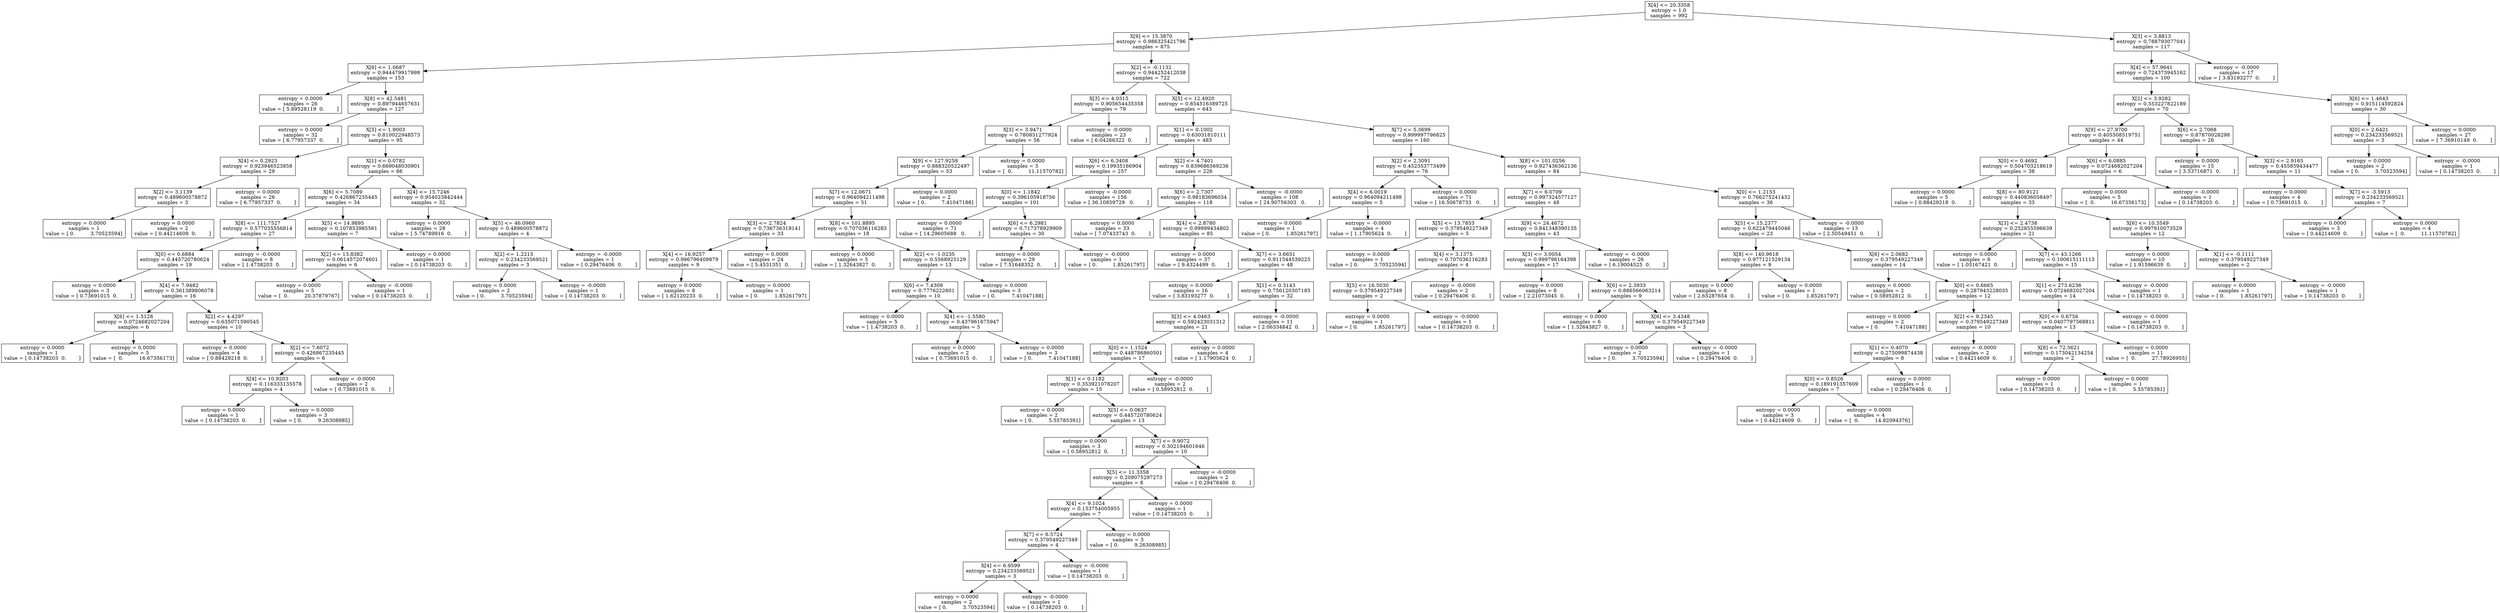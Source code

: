 digraph Tree {
0 [label="X[4] <= 20.3358\nentropy = 1.0\nsamples = 992", shape="box"] ;
1 [label="X[9] <= 15.3870\nentropy = 0.986325421796\nsamples = 875", shape="box"] ;
0 -> 1 ;
2 [label="X[6] <= 1.0687\nentropy = 0.944479917998\nsamples = 153", shape="box"] ;
1 -> 2 ;
3 [label="entropy = 0.0000\nsamples = 26\nvalue = [ 5.89528119  0.        ]", shape="box"] ;
2 -> 3 ;
4 [label="X[8] <= 42.5481\nentropy = 0.897944657631\nsamples = 127", shape="box"] ;
2 -> 4 ;
5 [label="entropy = 0.0000\nsamples = 32\nvalue = [ 6.77957337  0.        ]", shape="box"] ;
4 -> 5 ;
6 [label="X[5] <= 1.9003\nentropy = 0.810022948573\nsamples = 95", shape="box"] ;
4 -> 6 ;
7 [label="X[4] <= 0.2923\nentropy = 0.923946523858\nsamples = 29", shape="box"] ;
6 -> 7 ;
8 [label="X[2] <= 3.1139\nentropy = 0.489600578872\nsamples = 3", shape="box"] ;
7 -> 8 ;
9 [label="entropy = 0.0000\nsamples = 1\nvalue = [ 0.          3.70523594]", shape="box"] ;
8 -> 9 ;
10 [label="entropy = 0.0000\nsamples = 2\nvalue = [ 0.44214609  0.        ]", shape="box"] ;
8 -> 10 ;
11 [label="entropy = 0.0000\nsamples = 26\nvalue = [ 6.77957337  0.        ]", shape="box"] ;
7 -> 11 ;
12 [label="X[1] <= 0.0782\nentropy = 0.669048030901\nsamples = 66", shape="box"] ;
6 -> 12 ;
13 [label="X[6] <= 5.7089\nentropy = 0.426867235445\nsamples = 34", shape="box"] ;
12 -> 13 ;
14 [label="X[8] <= 111.7527\nentropy = 0.577035556814\nsamples = 27", shape="box"] ;
13 -> 14 ;
15 [label="X[0] <= 0.6884\nentropy = 0.445720780624\nsamples = 19", shape="box"] ;
14 -> 15 ;
16 [label="entropy = 0.0000\nsamples = 3\nvalue = [ 0.73691015  0.        ]", shape="box"] ;
15 -> 16 ;
17 [label="X[4] <= 7.9482\nentropy = 0.361389806078\nsamples = 16", shape="box"] ;
15 -> 17 ;
18 [label="X[6] <= 1.5128\nentropy = 0.0724682027204\nsamples = 6", shape="box"] ;
17 -> 18 ;
19 [label="entropy = 0.0000\nsamples = 1\nvalue = [ 0.14738203  0.        ]", shape="box"] ;
18 -> 19 ;
20 [label="entropy = 0.0000\nsamples = 5\nvalue = [  0.          16.67356173]", shape="box"] ;
18 -> 20 ;
21 [label="X[2] <= 4.4297\nentropy = 0.635071590545\nsamples = 10", shape="box"] ;
17 -> 21 ;
22 [label="entropy = 0.0000\nsamples = 4\nvalue = [ 0.88429218  0.        ]", shape="box"] ;
21 -> 22 ;
23 [label="X[2] <= 7.6072\nentropy = 0.426867235445\nsamples = 6", shape="box"] ;
21 -> 23 ;
24 [label="X[4] <= 10.9203\nentropy = 0.116333135578\nsamples = 4", shape="box"] ;
23 -> 24 ;
25 [label="entropy = 0.0000\nsamples = 1\nvalue = [ 0.14738203  0.        ]", shape="box"] ;
24 -> 25 ;
26 [label="entropy = 0.0000\nsamples = 3\nvalue = [ 0.          9.26308985]", shape="box"] ;
24 -> 26 ;
27 [label="entropy = -0.0000\nsamples = 2\nvalue = [ 0.73691015  0.        ]", shape="box"] ;
23 -> 27 ;
28 [label="entropy = -0.0000\nsamples = 8\nvalue = [ 1.4738203  0.       ]", shape="box"] ;
14 -> 28 ;
29 [label="X[5] <= 14.9895\nentropy = 0.107853985561\nsamples = 7", shape="box"] ;
13 -> 29 ;
30 [label="X[2] <= 13.8382\nentropy = 0.0614572074601\nsamples = 6", shape="box"] ;
29 -> 30 ;
31 [label="entropy = 0.0000\nsamples = 5\nvalue = [  0.          20.37879767]", shape="box"] ;
30 -> 31 ;
32 [label="entropy = -0.0000\nsamples = 1\nvalue = [ 0.14738203  0.        ]", shape="box"] ;
30 -> 32 ;
33 [label="entropy = 0.0000\nsamples = 1\nvalue = [ 0.14738203  0.        ]", shape="box"] ;
29 -> 33 ;
34 [label="X[4] <= 15.7246\nentropy = 0.954023842444\nsamples = 32", shape="box"] ;
12 -> 34 ;
35 [label="entropy = 0.0000\nsamples = 28\nvalue = [ 5.74789916  0.        ]", shape="box"] ;
34 -> 35 ;
36 [label="X[5] <= 46.0960\nentropy = 0.489600578872\nsamples = 4", shape="box"] ;
34 -> 36 ;
37 [label="X[2] <= 1.2215\nentropy = 0.234233569521\nsamples = 3", shape="box"] ;
36 -> 37 ;
38 [label="entropy = 0.0000\nsamples = 2\nvalue = [ 0.          3.70523594]", shape="box"] ;
37 -> 38 ;
39 [label="entropy = -0.0000\nsamples = 1\nvalue = [ 0.14738203  0.        ]", shape="box"] ;
37 -> 39 ;
40 [label="entropy = -0.0000\nsamples = 1\nvalue = [ 0.29476406  0.        ]", shape="box"] ;
36 -> 40 ;
41 [label="X[2] <= -0.1132\nentropy = 0.944252412038\nsamples = 722", shape="box"] ;
1 -> 41 ;
42 [label="X[3] <= 4.0315\nentropy = 0.905654435358\nsamples = 79", shape="box"] ;
41 -> 42 ;
43 [label="X[3] <= 3.9471\nentropy = 0.780851277924\nsamples = 56", shape="box"] ;
42 -> 43 ;
44 [label="X[9] <= 127.9258\nentropy = 0.888320522497\nsamples = 53", shape="box"] ;
43 -> 44 ;
45 [label="X[7] <= 12.0671\nentropy = 0.964094211498\nsamples = 51", shape="box"] ;
44 -> 45 ;
46 [label="X[3] <= 2.7824\nentropy = 0.736736319141\nsamples = 33", shape="box"] ;
45 -> 46 ;
47 [label="X[4] <= 16.9257\nentropy = 0.996796409879\nsamples = 9", shape="box"] ;
46 -> 47 ;
48 [label="entropy = 0.0000\nsamples = 8\nvalue = [ 1.62120233  0.        ]", shape="box"] ;
47 -> 48 ;
49 [label="entropy = 0.0000\nsamples = 1\nvalue = [ 0.          1.85261797]", shape="box"] ;
47 -> 49 ;
50 [label="entropy = 0.0000\nsamples = 24\nvalue = [ 5.4531351  0.       ]", shape="box"] ;
46 -> 50 ;
51 [label="X[8] <= 101.8895\nentropy = 0.707036116283\nsamples = 18", shape="box"] ;
45 -> 51 ;
52 [label="entropy = 0.0000\nsamples = 5\nvalue = [ 1.32643827  0.        ]", shape="box"] ;
51 -> 52 ;
53 [label="X[2] <= -1.0235\nentropy = 0.5568925129\nsamples = 13", shape="box"] ;
51 -> 53 ;
54 [label="X[6] <= 7.4309\nentropy = 0.7776222601\nsamples = 10", shape="box"] ;
53 -> 54 ;
55 [label="entropy = 0.0000\nsamples = 5\nvalue = [ 1.4738203  0.       ]", shape="box"] ;
54 -> 55 ;
56 [label="X[4] <= -1.5580\nentropy = 0.437961675947\nsamples = 5", shape="box"] ;
54 -> 56 ;
57 [label="entropy = 0.0000\nsamples = 2\nvalue = [ 0.73691015  0.        ]", shape="box"] ;
56 -> 57 ;
58 [label="entropy = 0.0000\nsamples = 3\nvalue = [ 0.          7.41047188]", shape="box"] ;
56 -> 58 ;
59 [label="entropy = 0.0000\nsamples = 3\nvalue = [ 0.          7.41047188]", shape="box"] ;
53 -> 59 ;
60 [label="entropy = 0.0000\nsamples = 2\nvalue = [ 0.          7.41047188]", shape="box"] ;
44 -> 60 ;
61 [label="entropy = 0.0000\nsamples = 3\nvalue = [  0.          11.11570782]", shape="box"] ;
43 -> 61 ;
62 [label="entropy = -0.0000\nsamples = 23\nvalue = [ 6.04266322  0.        ]", shape="box"] ;
42 -> 62 ;
63 [label="X[5] <= 12.4920\nentropy = 0.854516389725\nsamples = 643", shape="box"] ;
41 -> 63 ;
64 [label="X[1] <= 0.1002\nentropy = 0.63031810111\nsamples = 483", shape="box"] ;
63 -> 64 ;
65 [label="X[6] <= 6.3408\nentropy = 0.19935166904\nsamples = 257", shape="box"] ;
64 -> 65 ;
66 [label="X[0] <= 1.1842\nentropy = 0.396105918756\nsamples = 101", shape="box"] ;
65 -> 66 ;
67 [label="entropy = 0.0000\nsamples = 71\nvalue = [ 14.29605688   0.        ]", shape="box"] ;
66 -> 67 ;
68 [label="X[6] <= 6.2981\nentropy = 0.717378929909\nsamples = 30", shape="box"] ;
66 -> 68 ;
69 [label="entropy = 0.0000\nsamples = 29\nvalue = [ 7.51648352  0.        ]", shape="box"] ;
68 -> 69 ;
70 [label="entropy = -0.0000\nsamples = 1\nvalue = [ 0.          1.85261797]", shape="box"] ;
68 -> 70 ;
71 [label="entropy = -0.0000\nsamples = 156\nvalue = [ 36.10859729   0.        ]", shape="box"] ;
65 -> 71 ;
72 [label="X[2] <= 4.7401\nentropy = 0.839686569236\nsamples = 226", shape="box"] ;
64 -> 72 ;
73 [label="X[6] <= 2.7307\nentropy = 0.98183696034\nsamples = 118", shape="box"] ;
72 -> 73 ;
74 [label="entropy = 0.0000\nsamples = 33\nvalue = [ 7.07433743  0.        ]", shape="box"] ;
73 -> 74 ;
75 [label="X[4] <= 2.8780\nentropy = 0.99999434802\nsamples = 85", shape="box"] ;
73 -> 75 ;
76 [label="entropy = 0.0000\nsamples = 37\nvalue = [ 9.4324499  0.       ]", shape="box"] ;
75 -> 76 ;
77 [label="X[7] <= 3.6651\nentropy = 0.911544539225\nsamples = 48", shape="box"] ;
75 -> 77 ;
78 [label="entropy = 0.0000\nsamples = 16\nvalue = [ 3.83193277  0.        ]", shape="box"] ;
77 -> 78 ;
79 [label="X[1] <= 0.3143\nentropy = 0.756120307185\nsamples = 32", shape="box"] ;
77 -> 79 ;
80 [label="X[3] <= 4.0463\nentropy = 0.592423031312\nsamples = 21", shape="box"] ;
79 -> 80 ;
81 [label="X[0] <= 1.1524\nentropy = 0.448786860501\nsamples = 17", shape="box"] ;
80 -> 81 ;
82 [label="X[1] <= 0.1182\nentropy = 0.353921078207\nsamples = 15", shape="box"] ;
81 -> 82 ;
83 [label="entropy = 0.0000\nsamples = 2\nvalue = [ 0.          5.55785391]", shape="box"] ;
82 -> 83 ;
84 [label="X[5] <= 0.0637\nentropy = 0.445720780624\nsamples = 13", shape="box"] ;
82 -> 84 ;
85 [label="entropy = 0.0000\nsamples = 3\nvalue = [ 0.58952812  0.        ]", shape="box"] ;
84 -> 85 ;
86 [label="X[7] <= 9.9072\nentropy = 0.302194601646\nsamples = 10", shape="box"] ;
84 -> 86 ;
87 [label="X[5] <= 11.3358\nentropy = 0.209075297273\nsamples = 8", shape="box"] ;
86 -> 87 ;
88 [label="X[4] <= 9.1024\nentropy = 0.153754005955\nsamples = 7", shape="box"] ;
87 -> 88 ;
89 [label="X[7] <= 6.5724\nentropy = 0.379549227349\nsamples = 4", shape="box"] ;
88 -> 89 ;
90 [label="X[4] <= 6.9599\nentropy = 0.234233569521\nsamples = 3", shape="box"] ;
89 -> 90 ;
91 [label="entropy = 0.0000\nsamples = 2\nvalue = [ 0.          3.70523594]", shape="box"] ;
90 -> 91 ;
92 [label="entropy = -0.0000\nsamples = 1\nvalue = [ 0.14738203  0.        ]", shape="box"] ;
90 -> 92 ;
93 [label="entropy = -0.0000\nsamples = 1\nvalue = [ 0.14738203  0.        ]", shape="box"] ;
89 -> 93 ;
94 [label="entropy = 0.0000\nsamples = 3\nvalue = [ 0.          9.26308985]", shape="box"] ;
88 -> 94 ;
95 [label="entropy = 0.0000\nsamples = 1\nvalue = [ 0.14738203  0.        ]", shape="box"] ;
87 -> 95 ;
96 [label="entropy = -0.0000\nsamples = 2\nvalue = [ 0.29476406  0.        ]", shape="box"] ;
86 -> 96 ;
97 [label="entropy = -0.0000\nsamples = 2\nvalue = [ 0.58952812  0.        ]", shape="box"] ;
81 -> 97 ;
98 [label="entropy = 0.0000\nsamples = 4\nvalue = [ 1.17905624  0.        ]", shape="box"] ;
80 -> 98 ;
99 [label="entropy = -0.0000\nsamples = 11\nvalue = [ 2.06334842  0.        ]", shape="box"] ;
79 -> 99 ;
100 [label="entropy = -0.0000\nsamples = 108\nvalue = [ 24.90756303   0.        ]", shape="box"] ;
72 -> 100 ;
101 [label="X[7] <= 5.3699\nentropy = 0.999997796825\nsamples = 160", shape="box"] ;
63 -> 101 ;
102 [label="X[2] <= 2.3091\nentropy = 0.452353773499\nsamples = 76", shape="box"] ;
101 -> 102 ;
103 [label="X[4] <= 6.0019\nentropy = 0.964094211498\nsamples = 5", shape="box"] ;
102 -> 103 ;
104 [label="entropy = 0.0000\nsamples = 1\nvalue = [ 0.          1.85261797]", shape="box"] ;
103 -> 104 ;
105 [label="entropy = -0.0000\nsamples = 4\nvalue = [ 1.17905624  0.        ]", shape="box"] ;
103 -> 105 ;
106 [label="entropy = 0.0000\nsamples = 71\nvalue = [ 16.50678733   0.        ]", shape="box"] ;
102 -> 106 ;
107 [label="X[8] <= 101.0256\nentropy = 0.927436362136\nsamples = 84", shape="box"] ;
101 -> 107 ;
108 [label="X[7] <= 6.0709\nentropy = 0.997324577127\nsamples = 48", shape="box"] ;
107 -> 108 ;
109 [label="X[5] <= 13.7853\nentropy = 0.379549227349\nsamples = 5", shape="box"] ;
108 -> 109 ;
110 [label="entropy = 0.0000\nsamples = 1\nvalue = [ 0.          3.70523594]", shape="box"] ;
109 -> 110 ;
111 [label="X[4] <= 3.1375\nentropy = 0.707036116283\nsamples = 4", shape="box"] ;
109 -> 111 ;
112 [label="X[5] <= 16.5030\nentropy = 0.379549227349\nsamples = 2", shape="box"] ;
111 -> 112 ;
113 [label="entropy = 0.0000\nsamples = 1\nvalue = [ 0.          1.85261797]", shape="box"] ;
112 -> 113 ;
114 [label="entropy = -0.0000\nsamples = 1\nvalue = [ 0.14738203  0.        ]", shape="box"] ;
112 -> 114 ;
115 [label="entropy = -0.0000\nsamples = 2\nvalue = [ 0.29476406  0.        ]", shape="box"] ;
111 -> 115 ;
116 [label="X[9] <= 24.4672\nentropy = 0.841348390135\nsamples = 43", shape="box"] ;
108 -> 116 ;
117 [label="X[3] <= 3.0054\nentropy = 0.999796164398\nsamples = 17", shape="box"] ;
116 -> 117 ;
118 [label="entropy = 0.0000\nsamples = 8\nvalue = [ 2.21073045  0.        ]", shape="box"] ;
117 -> 118 ;
119 [label="X[6] <= 2.3933\nentropy = 0.886566063214\nsamples = 9", shape="box"] ;
117 -> 119 ;
120 [label="entropy = 0.0000\nsamples = 6\nvalue = [ 1.32643827  0.        ]", shape="box"] ;
119 -> 120 ;
121 [label="X[6] <= 3.4348\nentropy = 0.379549227349\nsamples = 3", shape="box"] ;
119 -> 121 ;
122 [label="entropy = 0.0000\nsamples = 2\nvalue = [ 0.          3.70523594]", shape="box"] ;
121 -> 122 ;
123 [label="entropy = -0.0000\nsamples = 1\nvalue = [ 0.29476406  0.        ]", shape="box"] ;
121 -> 123 ;
124 [label="entropy = -0.0000\nsamples = 26\nvalue = [ 6.19004525  0.        ]", shape="box"] ;
116 -> 124 ;
125 [label="X[0] <= 1.2153\nentropy = 0.766275241432\nsamples = 36", shape="box"] ;
107 -> 125 ;
126 [label="X[5] <= 15.2377\nentropy = 0.622479445046\nsamples = 23", shape="box"] ;
125 -> 126 ;
127 [label="X[8] <= 140.9618\nentropy = 0.977121529134\nsamples = 9", shape="box"] ;
126 -> 127 ;
128 [label="entropy = 0.0000\nsamples = 8\nvalue = [ 2.65287654  0.        ]", shape="box"] ;
127 -> 128 ;
129 [label="entropy = 0.0000\nsamples = 1\nvalue = [ 0.          1.85261797]", shape="box"] ;
127 -> 129 ;
130 [label="X[6] <= 2.0682\nentropy = 0.379549227349\nsamples = 14", shape="box"] ;
126 -> 130 ;
131 [label="entropy = 0.0000\nsamples = 2\nvalue = [ 0.58952812  0.        ]", shape="box"] ;
130 -> 131 ;
132 [label="X[0] <= 0.6665\nentropy = 0.287943228035\nsamples = 12", shape="box"] ;
130 -> 132 ;
133 [label="entropy = 0.0000\nsamples = 2\nvalue = [ 0.          7.41047188]", shape="box"] ;
132 -> 133 ;
134 [label="X[2] <= 9.2345\nentropy = 0.379549227349\nsamples = 10", shape="box"] ;
132 -> 134 ;
135 [label="X[1] <= 0.4070\nentropy = 0.275099874438\nsamples = 8", shape="box"] ;
134 -> 135 ;
136 [label="X[0] <= 0.8526\nentropy = 0.189191357609\nsamples = 7", shape="box"] ;
135 -> 136 ;
137 [label="entropy = 0.0000\nsamples = 3\nvalue = [ 0.44214609  0.        ]", shape="box"] ;
136 -> 137 ;
138 [label="entropy = 0.0000\nsamples = 4\nvalue = [  0.          14.82094376]", shape="box"] ;
136 -> 138 ;
139 [label="entropy = 0.0000\nsamples = 1\nvalue = [ 0.29476406  0.        ]", shape="box"] ;
135 -> 139 ;
140 [label="entropy = -0.0000\nsamples = 2\nvalue = [ 0.44214609  0.        ]", shape="box"] ;
134 -> 140 ;
141 [label="entropy = -0.0000\nsamples = 13\nvalue = [ 2.50549451  0.        ]", shape="box"] ;
125 -> 141 ;
142 [label="X[3] <= 3.8813\nentropy = 0.788793077041\nsamples = 117", shape="box"] ;
0 -> 142 ;
143 [label="X[4] <= 57.9641\nentropy = 0.724373945162\nsamples = 100", shape="box"] ;
142 -> 143 ;
144 [label="X[2] <= 3.9282\nentropy = 0.553227822189\nsamples = 70", shape="box"] ;
143 -> 144 ;
145 [label="X[9] <= 27.9700\nentropy = 0.405508519751\nsamples = 44", shape="box"] ;
144 -> 145 ;
146 [label="X[0] <= 0.4692\nentropy = 0.504703218619\nsamples = 38", shape="box"] ;
145 -> 146 ;
147 [label="entropy = 0.0000\nsamples = 5\nvalue = [ 0.88429218  0.        ]", shape="box"] ;
146 -> 147 ;
148 [label="X[8] <= 80.9121\nentropy = 0.440836058497\nsamples = 33", shape="box"] ;
146 -> 148 ;
149 [label="X[3] <= 2.4738\nentropy = 0.252855596639\nsamples = 21", shape="box"] ;
148 -> 149 ;
150 [label="entropy = 0.0000\nsamples = 6\nvalue = [ 1.03167421  0.        ]", shape="box"] ;
149 -> 150 ;
151 [label="X[7] <= 43.1266\nentropy = 0.100615111113\nsamples = 15", shape="box"] ;
149 -> 151 ;
152 [label="X[1] <= 273.6236\nentropy = 0.0724682027204\nsamples = 14", shape="box"] ;
151 -> 152 ;
153 [label="X[0] <= 0.6756\nentropy = 0.0407797568811\nsamples = 13", shape="box"] ;
152 -> 153 ;
154 [label="X[8] <= 72.5621\nentropy = 0.173042134254\nsamples = 2", shape="box"] ;
153 -> 154 ;
155 [label="entropy = 0.0000\nsamples = 1\nvalue = [ 0.14738203  0.        ]", shape="box"] ;
154 -> 155 ;
156 [label="entropy = 0.0000\nsamples = 1\nvalue = [ 0.          5.55785391]", shape="box"] ;
154 -> 156 ;
157 [label="entropy = 0.0000\nsamples = 11\nvalue = [  0.          27.78926955]", shape="box"] ;
153 -> 157 ;
158 [label="entropy = -0.0000\nsamples = 1\nvalue = [ 0.14738203  0.        ]", shape="box"] ;
152 -> 158 ;
159 [label="entropy = -0.0000\nsamples = 1\nvalue = [ 0.14738203  0.        ]", shape="box"] ;
151 -> 159 ;
160 [label="X[6] <= 10.3549\nentropy = 0.997910073529\nsamples = 12", shape="box"] ;
148 -> 160 ;
161 [label="entropy = 0.0000\nsamples = 10\nvalue = [ 1.91596639  0.        ]", shape="box"] ;
160 -> 161 ;
162 [label="X[1] <= -0.1111\nentropy = 0.379549227349\nsamples = 2", shape="box"] ;
160 -> 162 ;
163 [label="entropy = 0.0000\nsamples = 1\nvalue = [ 0.          1.85261797]", shape="box"] ;
162 -> 163 ;
164 [label="entropy = -0.0000\nsamples = 1\nvalue = [ 0.14738203  0.        ]", shape="box"] ;
162 -> 164 ;
165 [label="X[6] <= 6.0885\nentropy = 0.0724682027204\nsamples = 6", shape="box"] ;
145 -> 165 ;
166 [label="entropy = 0.0000\nsamples = 5\nvalue = [  0.          16.67356173]", shape="box"] ;
165 -> 166 ;
167 [label="entropy = -0.0000\nsamples = 1\nvalue = [ 0.14738203  0.        ]", shape="box"] ;
165 -> 167 ;
168 [label="X[6] <= 2.7068\nentropy = 0.87870028298\nsamples = 26", shape="box"] ;
144 -> 168 ;
169 [label="entropy = 0.0000\nsamples = 15\nvalue = [ 3.53716871  0.        ]", shape="box"] ;
168 -> 169 ;
170 [label="X[3] <= 2.9165\nentropy = 0.455859434477\nsamples = 11", shape="box"] ;
168 -> 170 ;
171 [label="entropy = 0.0000\nsamples = 4\nvalue = [ 0.73691015  0.        ]", shape="box"] ;
170 -> 171 ;
172 [label="X[7] <= -3.5913\nentropy = 0.234233569521\nsamples = 7", shape="box"] ;
170 -> 172 ;
173 [label="entropy = 0.0000\nsamples = 3\nvalue = [ 0.44214609  0.        ]", shape="box"] ;
172 -> 173 ;
174 [label="entropy = 0.0000\nsamples = 4\nvalue = [  0.          11.11570782]", shape="box"] ;
172 -> 174 ;
175 [label="X[6] <= 1.4643\nentropy = 0.915114592824\nsamples = 30", shape="box"] ;
143 -> 175 ;
176 [label="X[0] <= 2.6421\nentropy = 0.234233569521\nsamples = 3", shape="box"] ;
175 -> 176 ;
177 [label="entropy = 0.0000\nsamples = 2\nvalue = [ 0.          3.70523594]", shape="box"] ;
176 -> 177 ;
178 [label="entropy = -0.0000\nsamples = 1\nvalue = [ 0.14738203  0.        ]", shape="box"] ;
176 -> 178 ;
179 [label="entropy = 0.0000\nsamples = 27\nvalue = [ 7.36910149  0.        ]", shape="box"] ;
175 -> 179 ;
180 [label="entropy = -0.0000\nsamples = 17\nvalue = [ 3.83193277  0.        ]", shape="box"] ;
142 -> 180 ;
}